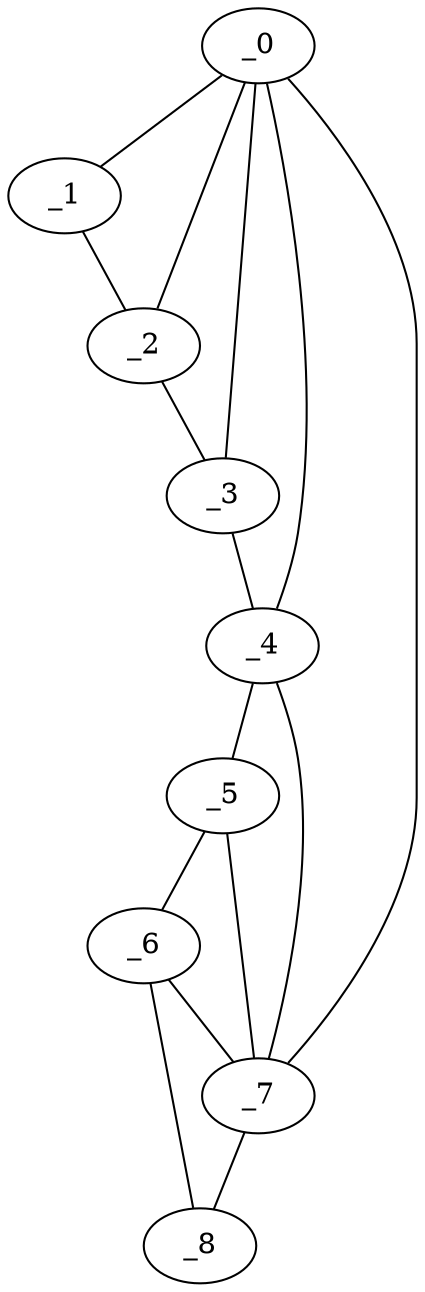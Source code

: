 graph "obj35__325.gxl" {
	_0	 [x=2,
		y=65];
	_1	 [x=3,
		y=57];
	_0 -- _1	 [valence=1];
	_2	 [x=19,
		y=48];
	_0 -- _2	 [valence=2];
	_3	 [x=29,
		y=46];
	_0 -- _3	 [valence=2];
	_4	 [x=39,
		y=44];
	_0 -- _4	 [valence=1];
	_7	 [x=126,
		y=65];
	_0 -- _7	 [valence=1];
	_1 -- _2	 [valence=1];
	_2 -- _3	 [valence=1];
	_3 -- _4	 [valence=1];
	_5	 [x=110,
		y=43];
	_4 -- _5	 [valence=1];
	_4 -- _7	 [valence=1];
	_6	 [x=115,
		y=45];
	_5 -- _6	 [valence=1];
	_5 -- _7	 [valence=2];
	_6 -- _7	 [valence=1];
	_8	 [x=127,
		y=54];
	_6 -- _8	 [valence=1];
	_7 -- _8	 [valence=1];
}
